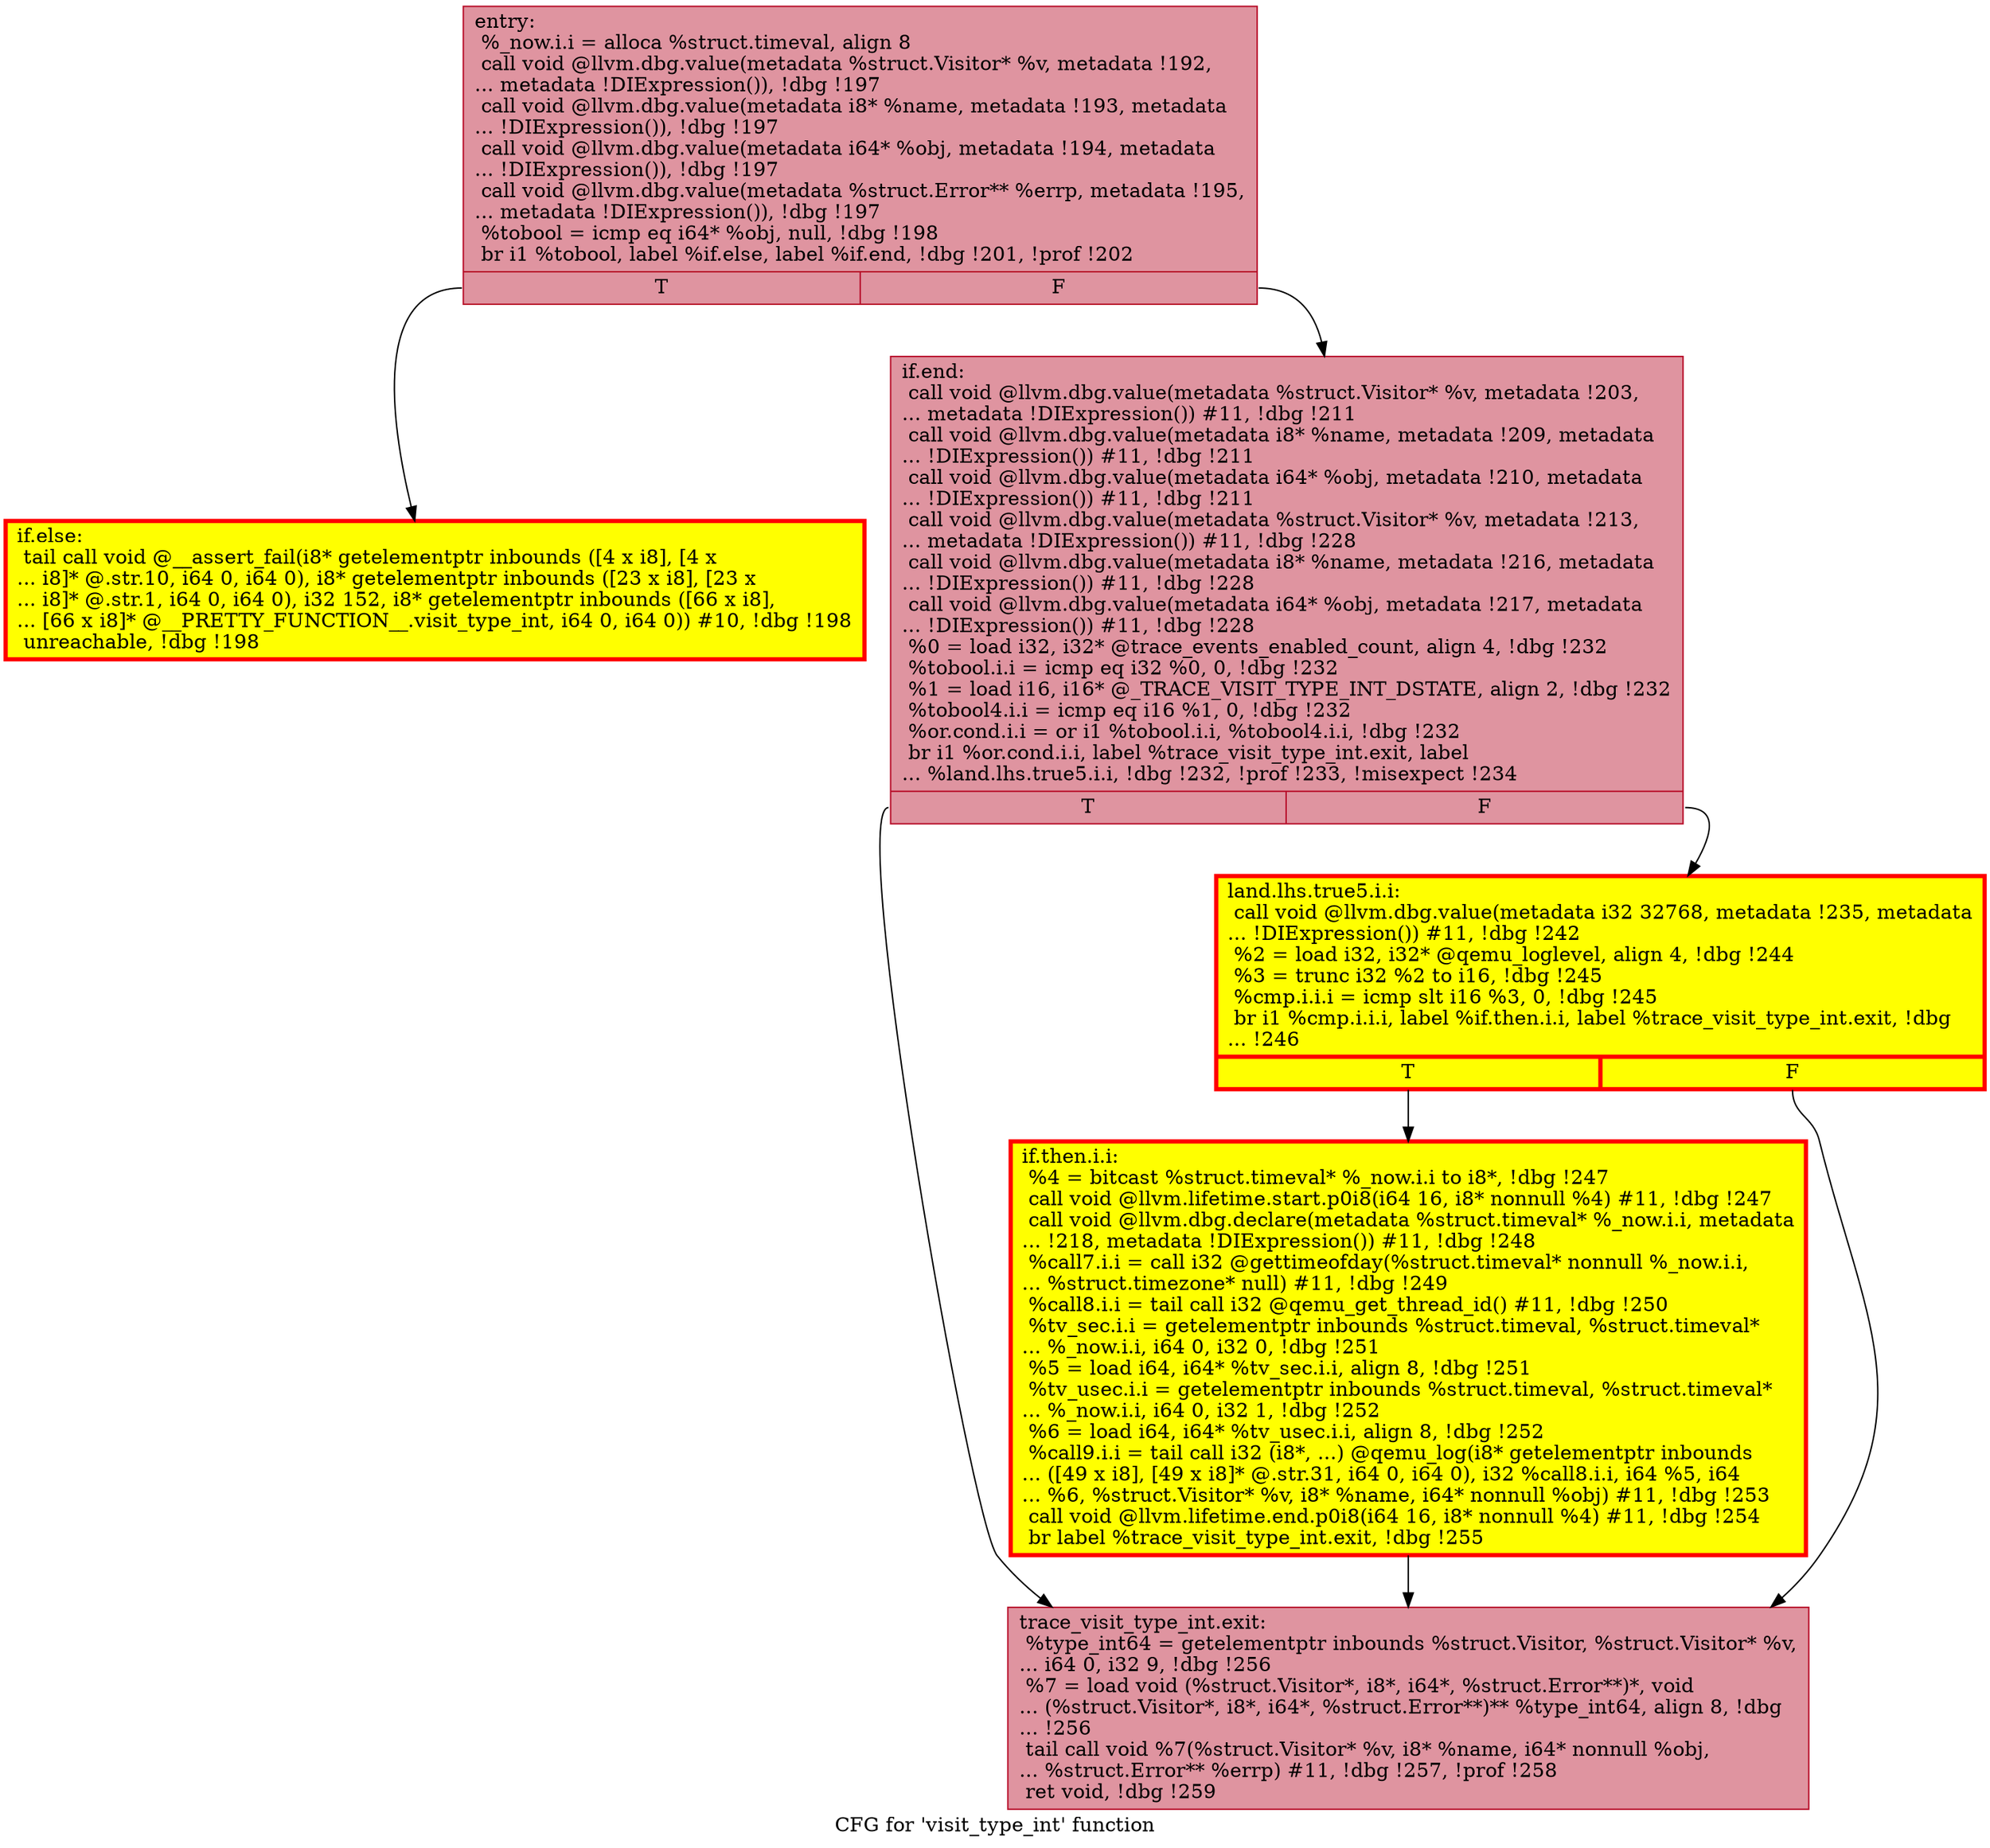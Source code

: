 digraph "CFG for 'visit_type_int' function" {
	label="CFG for 'visit_type_int' function";

	Node0x55664257cd90 [shape=record,color="#b70d28ff", style=filled, fillcolor="#b70d2870",label="{entry:\l  %_now.i.i = alloca %struct.timeval, align 8\l  call void @llvm.dbg.value(metadata %struct.Visitor* %v, metadata !192,\l... metadata !DIExpression()), !dbg !197\l  call void @llvm.dbg.value(metadata i8* %name, metadata !193, metadata\l... !DIExpression()), !dbg !197\l  call void @llvm.dbg.value(metadata i64* %obj, metadata !194, metadata\l... !DIExpression()), !dbg !197\l  call void @llvm.dbg.value(metadata %struct.Error** %errp, metadata !195,\l... metadata !DIExpression()), !dbg !197\l  %tobool = icmp eq i64* %obj, null, !dbg !198\l  br i1 %tobool, label %if.else, label %if.end, !dbg !201, !prof !202\l|{<s0>T|<s1>F}}"];
	Node0x55664257cd90:s0 -> Node0x556642580c00;
	Node0x55664257cd90:s1 -> Node0x556642580b90;
	Node0x556642580c00 [shape=record,penwidth=3.0, style="filled", color="red", fillcolor="yellow",label="{if.else:                                          \l  tail call void @__assert_fail(i8* getelementptr inbounds ([4 x i8], [4 x\l... i8]* @.str.10, i64 0, i64 0), i8* getelementptr inbounds ([23 x i8], [23 x\l... i8]* @.str.1, i64 0, i64 0), i32 152, i8* getelementptr inbounds ([66 x i8],\l... [66 x i8]* @__PRETTY_FUNCTION__.visit_type_int, i64 0, i64 0)) #10, !dbg !198\l  unreachable, !dbg !198\l}"];
	Node0x556642580b90 [shape=record,color="#b70d28ff", style=filled, fillcolor="#b70d2870",label="{if.end:                                           \l  call void @llvm.dbg.value(metadata %struct.Visitor* %v, metadata !203,\l... metadata !DIExpression()) #11, !dbg !211\l  call void @llvm.dbg.value(metadata i8* %name, metadata !209, metadata\l... !DIExpression()) #11, !dbg !211\l  call void @llvm.dbg.value(metadata i64* %obj, metadata !210, metadata\l... !DIExpression()) #11, !dbg !211\l  call void @llvm.dbg.value(metadata %struct.Visitor* %v, metadata !213,\l... metadata !DIExpression()) #11, !dbg !228\l  call void @llvm.dbg.value(metadata i8* %name, metadata !216, metadata\l... !DIExpression()) #11, !dbg !228\l  call void @llvm.dbg.value(metadata i64* %obj, metadata !217, metadata\l... !DIExpression()) #11, !dbg !228\l  %0 = load i32, i32* @trace_events_enabled_count, align 4, !dbg !232\l  %tobool.i.i = icmp eq i32 %0, 0, !dbg !232\l  %1 = load i16, i16* @_TRACE_VISIT_TYPE_INT_DSTATE, align 2, !dbg !232\l  %tobool4.i.i = icmp eq i16 %1, 0, !dbg !232\l  %or.cond.i.i = or i1 %tobool.i.i, %tobool4.i.i, !dbg !232\l  br i1 %or.cond.i.i, label %trace_visit_type_int.exit, label\l... %land.lhs.true5.i.i, !dbg !232, !prof !233, !misexpect !234\l|{<s0>T|<s1>F}}"];
	Node0x556642580b90:s0 -> Node0x556642619d50;
	Node0x556642580b90:s1 -> Node0x556642508230;
	Node0x556642508230 [shape=record,penwidth=3.0, style="filled", color="red", fillcolor="yellow",label="{land.lhs.true5.i.i:                               \l  call void @llvm.dbg.value(metadata i32 32768, metadata !235, metadata\l... !DIExpression()) #11, !dbg !242\l  %2 = load i32, i32* @qemu_loglevel, align 4, !dbg !244\l  %3 = trunc i32 %2 to i16, !dbg !245\l  %cmp.i.i.i = icmp slt i16 %3, 0, !dbg !245\l  br i1 %cmp.i.i.i, label %if.then.i.i, label %trace_visit_type_int.exit, !dbg\l... !246\l|{<s0>T|<s1>F}}"];
	Node0x556642508230:s0 -> Node0x556642614060;
	Node0x556642508230:s1 -> Node0x556642619d50;
	Node0x556642614060 [shape=record,penwidth=3.0, style="filled", color="red", fillcolor="yellow",label="{if.then.i.i:                                      \l  %4 = bitcast %struct.timeval* %_now.i.i to i8*, !dbg !247\l  call void @llvm.lifetime.start.p0i8(i64 16, i8* nonnull %4) #11, !dbg !247\l  call void @llvm.dbg.declare(metadata %struct.timeval* %_now.i.i, metadata\l... !218, metadata !DIExpression()) #11, !dbg !248\l  %call7.i.i = call i32 @gettimeofday(%struct.timeval* nonnull %_now.i.i,\l... %struct.timezone* null) #11, !dbg !249\l  %call8.i.i = tail call i32 @qemu_get_thread_id() #11, !dbg !250\l  %tv_sec.i.i = getelementptr inbounds %struct.timeval, %struct.timeval*\l... %_now.i.i, i64 0, i32 0, !dbg !251\l  %5 = load i64, i64* %tv_sec.i.i, align 8, !dbg !251\l  %tv_usec.i.i = getelementptr inbounds %struct.timeval, %struct.timeval*\l... %_now.i.i, i64 0, i32 1, !dbg !252\l  %6 = load i64, i64* %tv_usec.i.i, align 8, !dbg !252\l  %call9.i.i = tail call i32 (i8*, ...) @qemu_log(i8* getelementptr inbounds\l... ([49 x i8], [49 x i8]* @.str.31, i64 0, i64 0), i32 %call8.i.i, i64 %5, i64\l... %6, %struct.Visitor* %v, i8* %name, i64* nonnull %obj) #11, !dbg !253\l  call void @llvm.lifetime.end.p0i8(i64 16, i8* nonnull %4) #11, !dbg !254\l  br label %trace_visit_type_int.exit, !dbg !255\l}"];
	Node0x556642614060 -> Node0x556642619d50;
	Node0x556642619d50 [shape=record,color="#b70d28ff", style=filled, fillcolor="#b70d2870",label="{trace_visit_type_int.exit:                        \l  %type_int64 = getelementptr inbounds %struct.Visitor, %struct.Visitor* %v,\l... i64 0, i32 9, !dbg !256\l  %7 = load void (%struct.Visitor*, i8*, i64*, %struct.Error**)*, void\l... (%struct.Visitor*, i8*, i64*, %struct.Error**)** %type_int64, align 8, !dbg\l... !256\l  tail call void %7(%struct.Visitor* %v, i8* %name, i64* nonnull %obj,\l... %struct.Error** %errp) #11, !dbg !257, !prof !258\l  ret void, !dbg !259\l}"];
}
